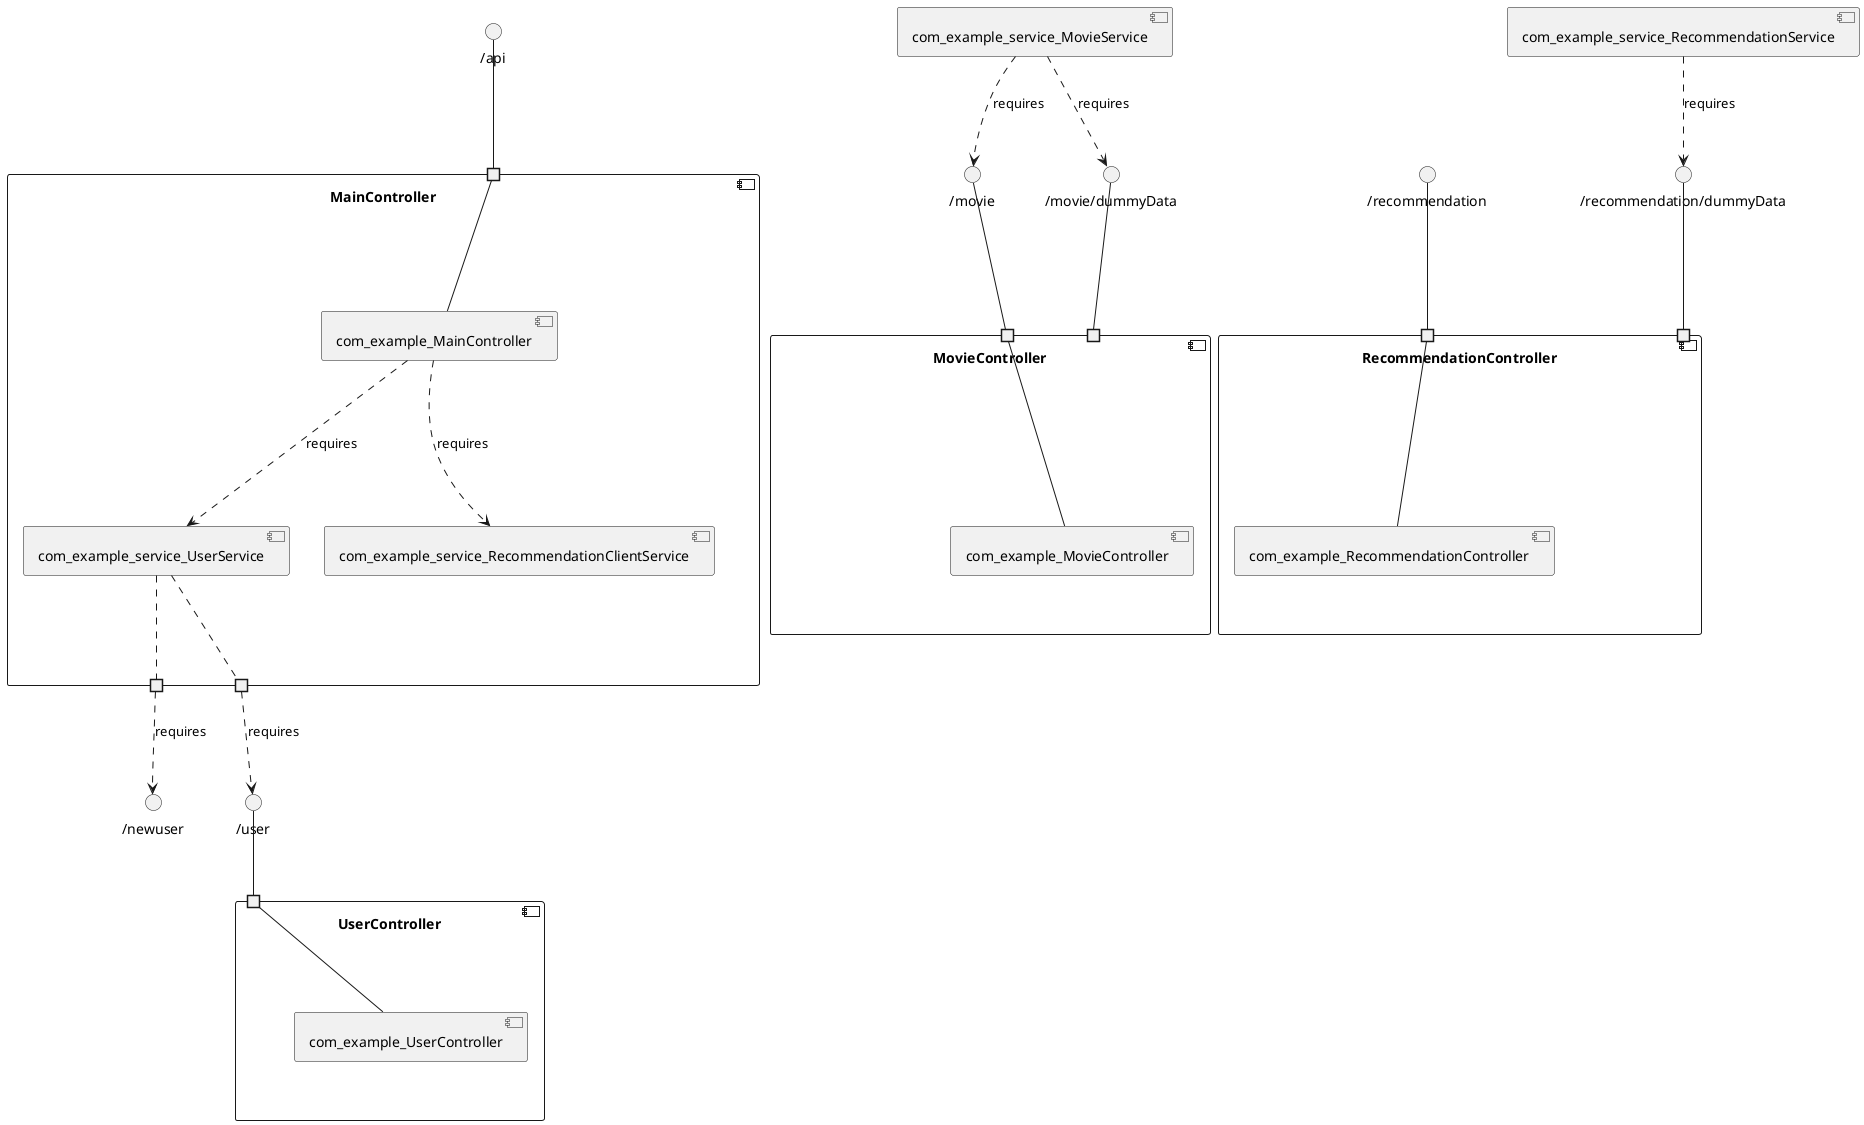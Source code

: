 @startuml
skinparam fixCircleLabelOverlapping true
component "MainController\n\n\n\n\n\n" {
[com_example_MainController]
[com_example_service_RecommendationClientService]
[com_example_service_UserService]
portin " " as MainController.requires._api
portout " " as MainController.provides._newuser
portout " " as MainController.provides._user
[com_example_MainController]..>[com_example_service_RecommendationClientService] : requires
[com_example_MainController]..>[com_example_service_UserService] : requires
"MainController.requires._api"--[com_example_MainController]
[com_example_service_UserService].."MainController.provides._user"
[com_example_service_UserService].."MainController.provides._newuser"
}
interface "/api" as interface._api
interface._api--"MainController.requires._api"
interface "/user" as interface._user
"MainController.provides._user"..>interface._user : requires
interface "/newuser" as interface._newuser
"MainController.provides._newuser"..>interface._newuser : requires
component "MovieController\n\n\n\n\n\n" {
[com_example_MovieController]
portin " " as MovieController.requires._movie_dummyData
portin " " as MovieController.requires._movie
"MovieController.requires._movie"--[com_example_MovieController]
}
interface "/movie" as interface._movie
interface._movie--"MovieController.requires._movie"
interface "/movie/dummyData" as interface._movie_dummyData
interface._movie_dummyData--"MovieController.requires._movie_dummyData"
component "RecommendationController\n\n\n\n\n\n" {
[com_example_RecommendationController]
portin " " as RecommendationController.requires._recommendation
portin " " as RecommendationController.requires._recommendation_dummyData
"RecommendationController.requires._recommendation"--[com_example_RecommendationController]
}
interface "/recommendation" as interface._recommendation
interface._recommendation--"RecommendationController.requires._recommendation"
interface "/recommendation/dummyData" as interface._recommendation_dummyData
interface._recommendation_dummyData--"RecommendationController.requires._recommendation_dummyData"
component "UserController\n\n\n\n\n\n" {
[com_example_UserController]
portin " " as UserController.requires._user
"UserController.requires._user"--[com_example_UserController]
}
interface "/user" as interface._user
interface._user--"UserController.requires._user"
interface "/movie" as interface._movie
[com_example_service_MovieService]..>interface._movie : requires
interface "/movie/dummyData" as interface._movie_dummyData
[com_example_service_MovieService]..>interface._movie_dummyData : requires
interface "/recommendation/dummyData" as interface._recommendation_dummyData
[com_example_service_RecommendationService]..>interface._recommendation_dummyData : requires

@enduml
